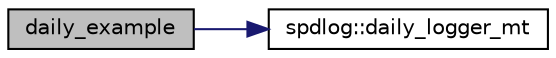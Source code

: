 digraph "daily_example"
{
  edge [fontname="Helvetica",fontsize="10",labelfontname="Helvetica",labelfontsize="10"];
  node [fontname="Helvetica",fontsize="10",shape=record];
  rankdir="LR";
  Node1 [label="daily_example",height=0.2,width=0.4,color="black", fillcolor="grey75", style="filled" fontcolor="black"];
  Node1 -> Node2 [color="midnightblue",fontsize="10",style="solid",fontname="Helvetica"];
  Node2 [label="spdlog::daily_logger_mt",height=0.2,width=0.4,color="black", fillcolor="white", style="filled",URL="$namespacespdlog.html#aeab720351e32788bc6cdf8ada42b0f1f"];
}
